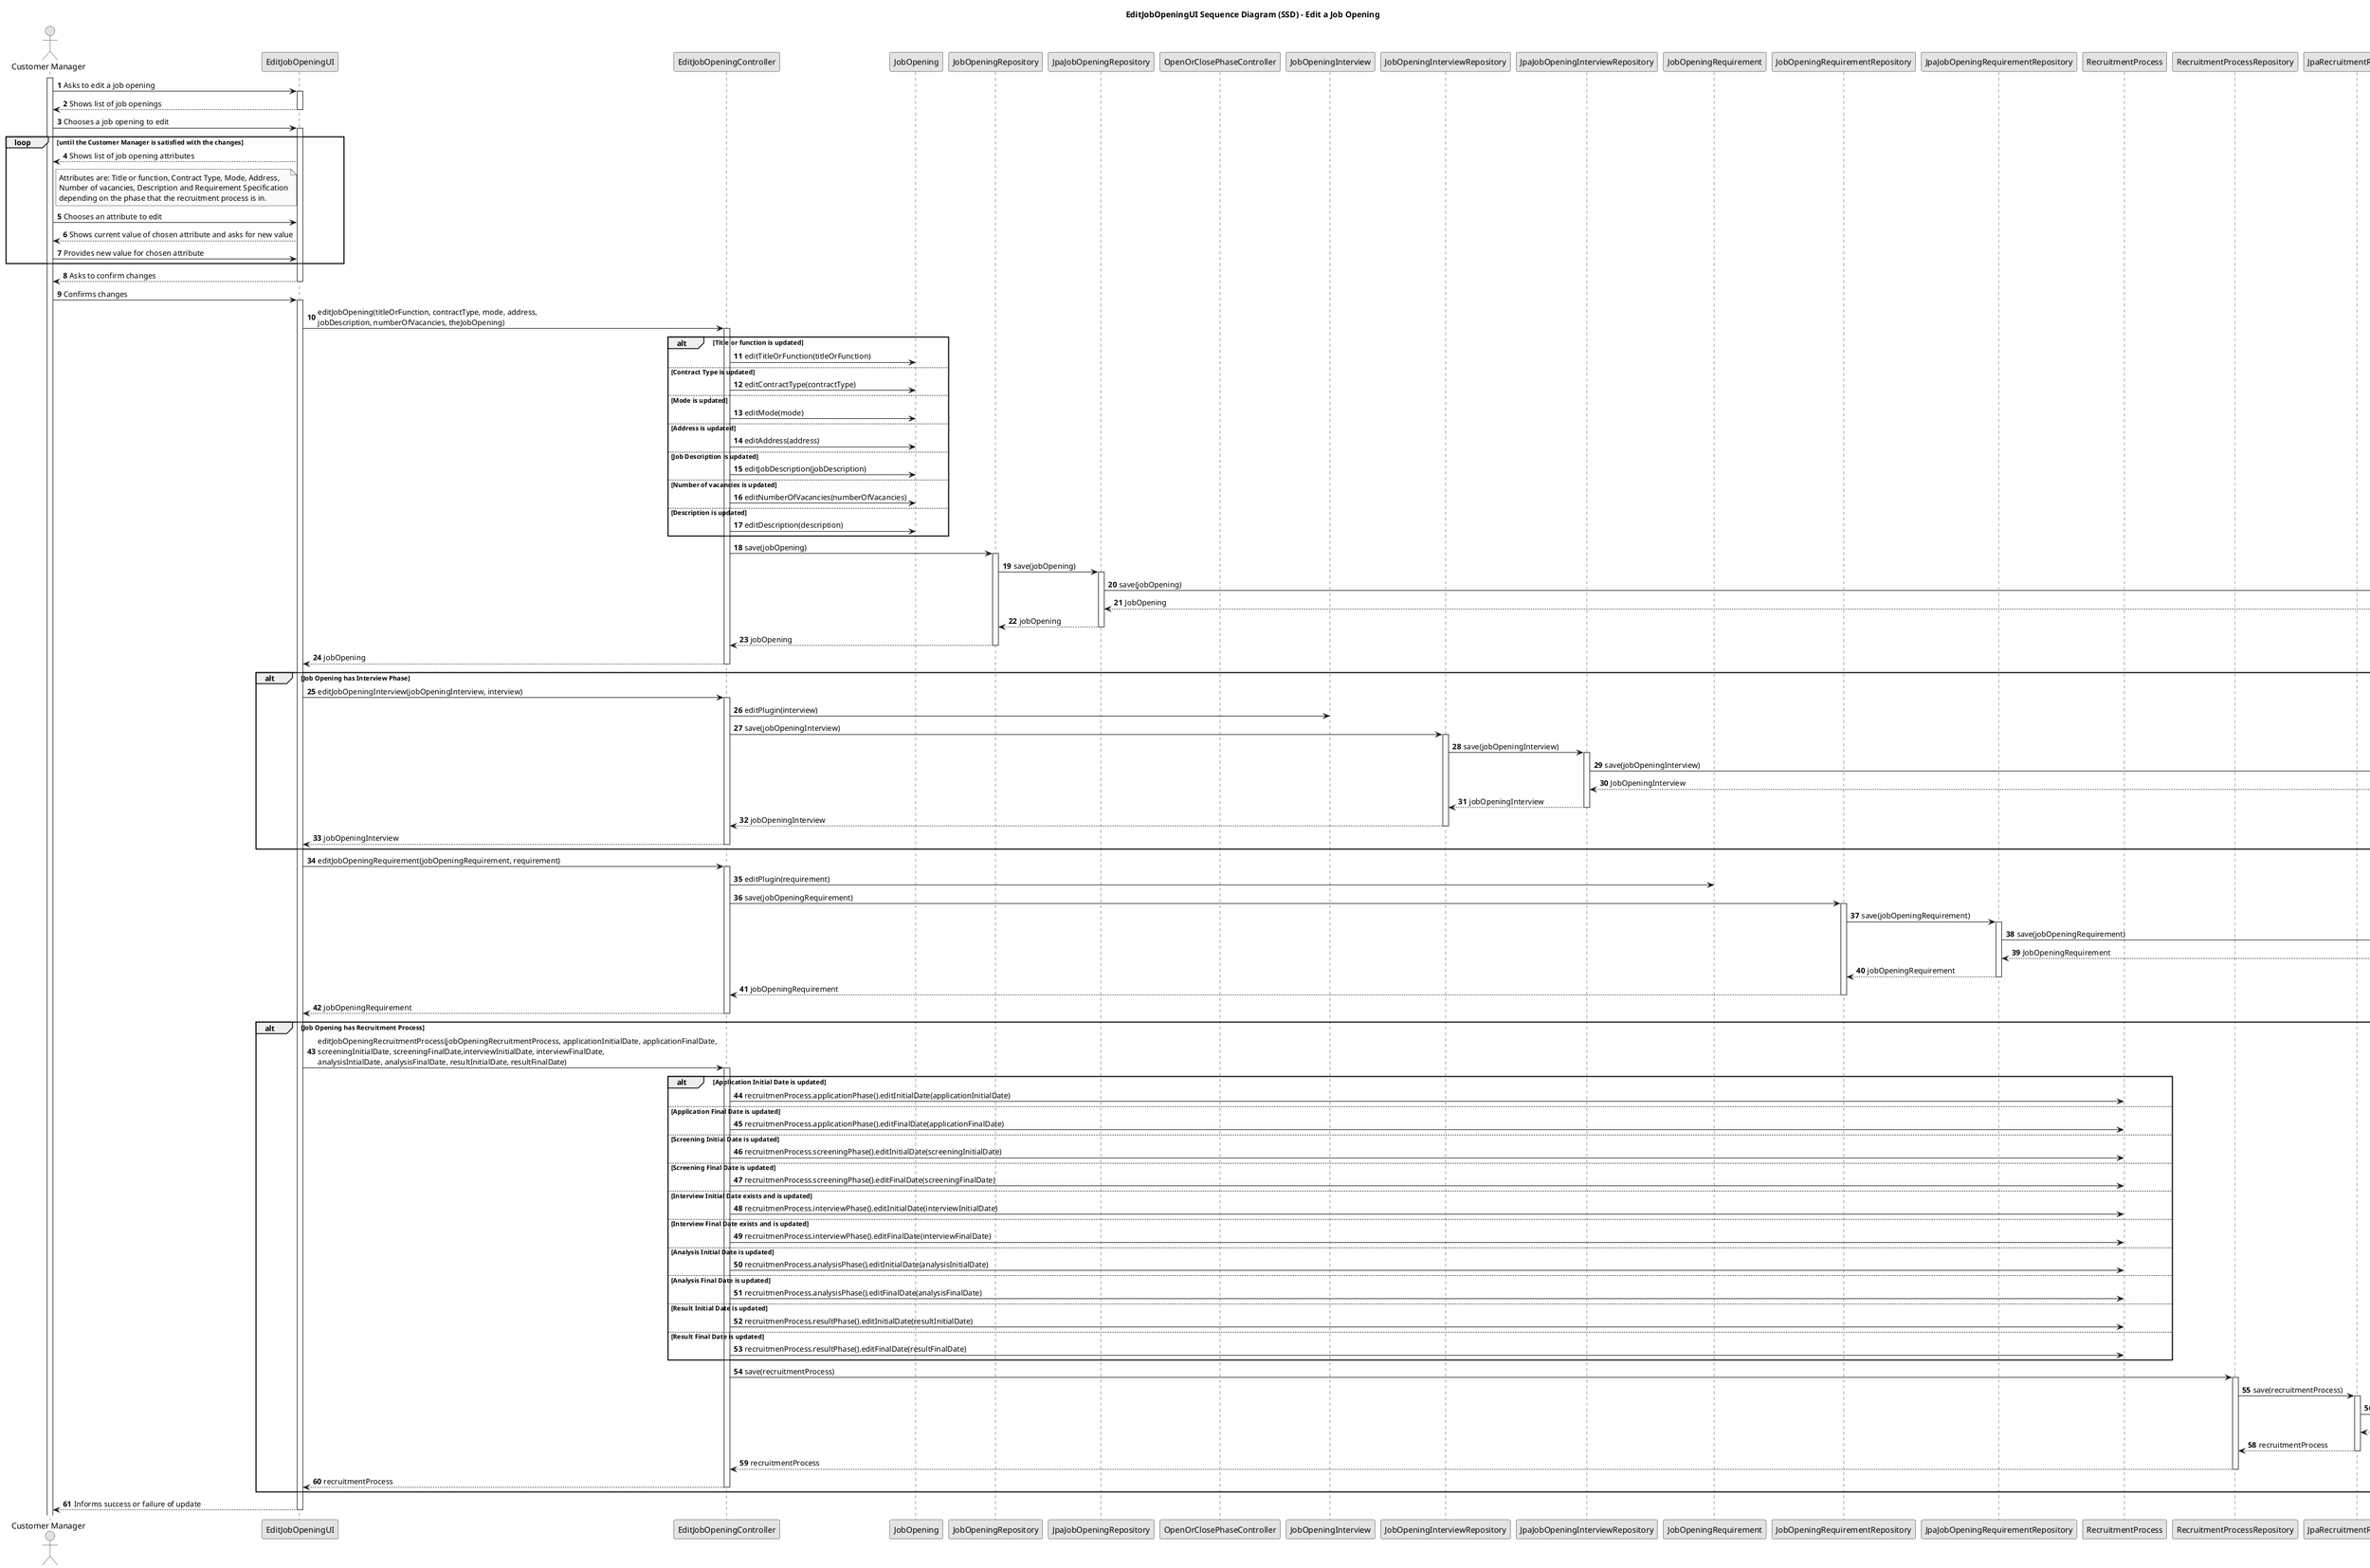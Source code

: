 @startuml SD-US1004
skinparam monochrome true
skinparam packageStyle rectangle
skinparam shadowing false

title EditJobOpeningUI Sequence Diagram (SSD) - Edit a Job Opening

autonumber

actor "Customer Manager" as Manager
participant "EditJobOpeningUI" as EditJobOpeningUI
participant "EditJobOpeningController" as EditJobOpeningController
participant "JobOpening" as JobOpening
participant "JobOpeningRepository" as JobOpeningRepository
participant "JpaJobOpeningRepository" as JpaJobOpeningRepository
participant "OpenOrClosePhaseController" as OpenOrClosePhaseController
participant "JobOpeningInterview" as JobOpeningInterview
participant "JobOpeningInterviewRepository" as JobOpeningInterviewRepository
participant "JpaJobOpeningInterviewRepository" as JpaJobOpeningInterviewRepository
participant "JobOpeningRequirement" as JobOpeningRequirement
participant "JobOpeningRequirementRepository" as JobOpeningRequirementRepository
participant "JpaJobOpeningRequirementRepository" as JpaJobOpeningRequirementRepository
participant "RecruitmentProcess" as RecruitmentProcess
participant "RecruitmentProcessRepository" as RecruitmentProcessRepository
participant "JpaRecruitmentRepository" as JpaRecruitmentProcessRepository
database "Database" as DB

activate Manager

    Manager -> EditJobOpeningUI : Asks to edit a job opening
activate EditJobOpeningUI

EditJobOpeningUI --> Manager : Shows list of job openings
deactivate EditJobOpeningUI

Manager -> EditJobOpeningUI : Chooses a job opening to edit
activate EditJobOpeningUI

loop until the Customer Manager is satisfied with the changes
    EditJobOpeningUI --> Manager : Shows list of job opening attributes

    note right of Manager : Attributes are: Title or function, Contract Type, Mode, Address,\nNumber of vacancies, Description and Requirement Specification\ndepending on the phase that the recruitment process is in.

    Manager -> EditJobOpeningUI : Chooses an attribute to edit

    EditJobOpeningUI --> Manager : Shows current value of chosen attribute and asks for new value

    Manager -> EditJobOpeningUI : Provides new value for chosen attribute
end

EditJobOpeningUI --> Manager : Asks to confirm changes
deactivate EditJobOpeningUI

Manager -> EditJobOpeningUI : Confirms changes
activate EditJobOpeningUI

EditJobOpeningUI -> EditJobOpeningController : editJobOpening(titleOrFunction, contractType, mode, address,\njobDescription, numberOfVacancies, theJobOpening)
activate EditJobOpeningController
    alt Title or function is updated
        EditJobOpeningController -> JobOpening : editTitleOrFunction(titleOrFunction)
    else Contract Type is updated
        EditJobOpeningController -> JobOpening : editContractType(contractType)
    else Mode is updated
        EditJobOpeningController -> JobOpening : editMode(mode)
    else Address is updated
        EditJobOpeningController -> JobOpening : editAddress(address)
    else Job Description is updated
        EditJobOpeningController -> JobOpening : editJobDescription(jobDescription)
    else Number of vacancies is updated
        EditJobOpeningController -> JobOpening : editNumberOfVacancies(numberOfVacancies)
    else Description is updated
        EditJobOpeningController -> JobOpening : editDescription(description)
    end
    EditJobOpeningController -> JobOpeningRepository : save(jobOpening)
    activate JobOpeningRepository
        JobOpeningRepository -> JpaJobOpeningRepository : save(jobOpening)
        activate JpaJobOpeningRepository
            JpaJobOpeningRepository -> DB : save(jobOpening)
            activate DB
                DB --> JpaJobOpeningRepository : JobOpening
            deactivate DB
            JpaJobOpeningRepository --> JobOpeningRepository : jobOpening
        deactivate JpaJobOpeningRepository
        JobOpeningRepository --> EditJobOpeningController : jobOpening
    deactivate JobOpeningRepository
    EditJobOpeningController --> EditJobOpeningUI : jobOpening
deactivate EditJobOpeningController
alt Job Opening has Interview Phase
    EditJobOpeningUI -> EditJobOpeningController : editJobOpeningInterview(jobOpeningInterview, interview)
    activate EditJobOpeningController
        EditJobOpeningController -> JobOpeningInterview : editPlugin(interview)
        EditJobOpeningController -> JobOpeningInterviewRepository : save(jobOpeningInterview)
        activate JobOpeningInterviewRepository
            JobOpeningInterviewRepository -> JpaJobOpeningInterviewRepository : save(jobOpeningInterview)
            activate JpaJobOpeningInterviewRepository
                JpaJobOpeningInterviewRepository -> DB : save(jobOpeningInterview)
                activate DB
                    DB --> JpaJobOpeningInterviewRepository : JobOpeningInterview
                deactivate DB
                JpaJobOpeningInterviewRepository --> JobOpeningInterviewRepository : jobOpeningInterview
            deactivate JpaJobOpeningInterviewRepository
            JobOpeningInterviewRepository --> EditJobOpeningController : jobOpeningInterview
        deactivate JobOpeningInterviewRepository
        EditJobOpeningController --> EditJobOpeningUI : jobOpeningInterview
    deactivate EditJobOpeningController
end
EditJobOpeningUI -> EditJobOpeningController : editJobOpeningRequirement(jobOpeningRequirement, requirement)
activate EditJobOpeningController
    EditJobOpeningController -> JobOpeningRequirement : editPlugin(requirement)
    EditJobOpeningController -> JobOpeningRequirementRepository : save(jobOpeningRequirement)
    activate JobOpeningRequirementRepository
        JobOpeningRequirementRepository -> JpaJobOpeningRequirementRepository : save(jobOpeningRequirement)
        activate JpaJobOpeningRequirementRepository
            JpaJobOpeningRequirementRepository -> DB : save(jobOpeningRequirement)
            activate DB
                DB --> JpaJobOpeningRequirementRepository : JobOpeningRequirement
            deactivate DB
            JpaJobOpeningRequirementRepository --> JobOpeningRequirementRepository : jobOpeningRequirement
        deactivate JpaJobOpeningRequirementRepository
        JobOpeningRequirementRepository --> EditJobOpeningController : jobOpeningRequirement
    deactivate JobOpeningRequirementRepository
    EditJobOpeningController --> EditJobOpeningUI : jobOpeningRequirement
deactivate EditJobOpeningController
alt Job Opening has Recruitment Process
    EditJobOpeningUI -> EditJobOpeningController : editJobOpeningRecruitmentProcess(jobOpeningRecruitmentProcess, applicationInitialDate, applicationFinalDate,\nscreeningInitialDate, screeningFinalDate,interviewInitialDate, interviewFinalDate,\nanalysisIntialDate, analysisFinalDate, resultInitialDate, resultFinalDate)
    activate EditJobOpeningController
        alt Application Initial Date is updated
            EditJobOpeningController -> RecruitmentProcess : recruitmenProcess.applicationPhase().editInitialDate(applicationInitialDate)
        else Application Final Date is updated
            EditJobOpeningController -> RecruitmentProcess : recruitmenProcess.applicationPhase().editFinalDate(applicationFinalDate)
        else Screening Initial Date is updated
            EditJobOpeningController -> RecruitmentProcess : recruitmenProcess.screeningPhase().editInitialDate(screeningInitialDate)
        else Screening Final Date is updated
            EditJobOpeningController -> RecruitmentProcess : recruitmenProcess.screeningPhase().editFinalDate(screeningFinalDate)
        else Interview Initial Date exists and is updated
            EditJobOpeningController -> RecruitmentProcess : recruitmenProcess.interviewPhase().editInitialDate(interviewInitialDate)
        else Interview Final Date exists and is updated
            EditJobOpeningController -> RecruitmentProcess : recruitmenProcess.interviewPhase().editFinalDate(interviewFinalDate)
        else Analysis Initial Date is updated
            EditJobOpeningController -> RecruitmentProcess : recruitmenProcess.analysisPhase().editInitialDate(analysisInitialDate)
        else Analysis Final Date is updated
            EditJobOpeningController -> RecruitmentProcess : recruitmenProcess.analysisPhase().editFinalDate(analysisFinalDate)
        else Result Initial Date is updated
            EditJobOpeningController -> RecruitmentProcess : recruitmenProcess.resultPhase().editInitialDate(resultInitialDate)
        else Result Final Date is updated
            EditJobOpeningController -> RecruitmentProcess : recruitmenProcess.resultPhase().editFinalDate(resultFinalDate)
        end
        EditJobOpeningController -> RecruitmentProcessRepository : save(recruitmentProcess)
        activate RecruitmentProcessRepository
            RecruitmentProcessRepository -> JpaRecruitmentProcessRepository : save(recruitmentProcess)
            activate JpaRecruitmentProcessRepository
                JpaRecruitmentProcessRepository -> DB : save(recruitmentProcess)
                activate DB
                    DB --> JpaRecruitmentProcessRepository : recruitmentProcess
                deactivate DB
                JpaRecruitmentProcessRepository --> RecruitmentProcessRepository : recruitmentProcess
            deactivate JpaRecruitmentProcessRepository
            RecruitmentProcessRepository --> EditJobOpeningController : recruitmentProcess
        deactivate RecruitmentProcessRepository
        EditJobOpeningController --> EditJobOpeningUI : recruitmentProcess
    deactivate EditJobOpeningController
end

EditJobOpeningUI --> Manager : Informs success or failure of update
deactivate EditJobOpeningUI

@enduml